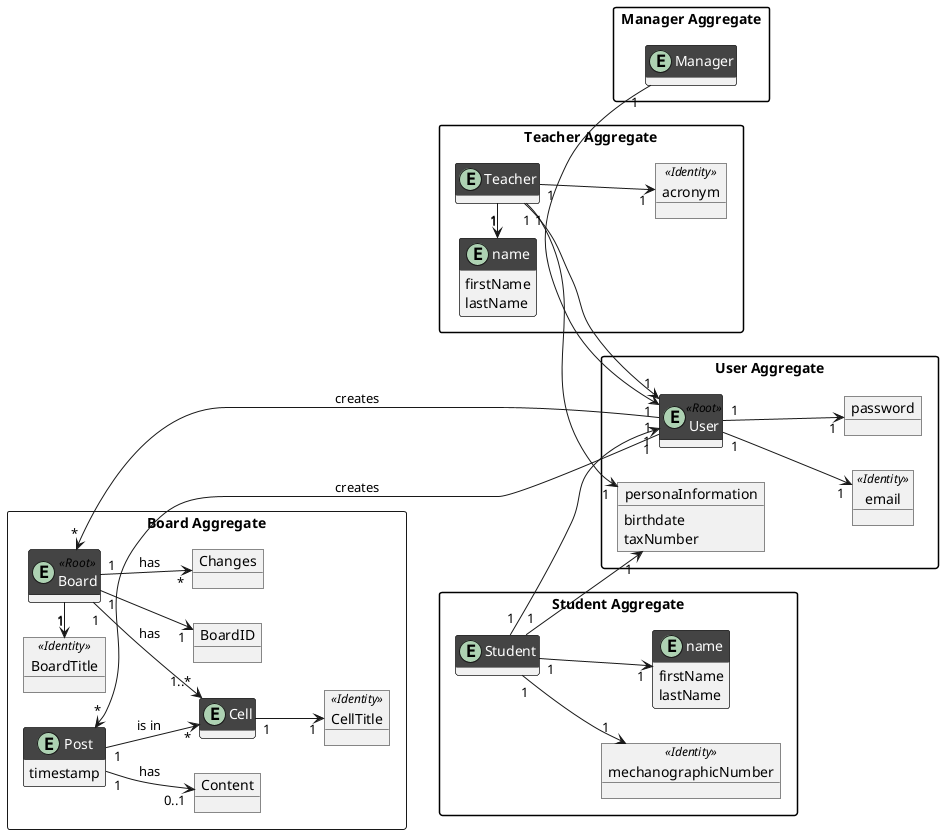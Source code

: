 @startuml
hide methods
left to right direction
skinparam classAttributeIconSize 0
skinparam classFontColor automatic
skinparam classHeaderBackgroundColor #4
skinparam packageStyle rectangle


'//--//--//--//--//--/ User /--//--//--//--//--//--//

package "User Aggregate"{

    Entity User <<Root>> {
    }

    Object email <<Identity>> {
    }

    Object personaInformation {
        birthdate
        taxNumber
    }

    Object password{
    }

}

package "Teacher Aggregate" {

    Entity designationTeacher as "name"{
    firstName
    lastName
    }

    Entity Teacher {
    }

    Object acronym <<Identity>>{
    }

    Teacher "1" -l-> "1" designationTeacher
}

package "Student Aggregate"{

    Entity designationStudent as "name"{
    firstName
    lastName
    }

    Entity Student {
    }

    Object mechanographicNumber <<Identity>>{
    }
}

package "Manager Aggregate"{
    Entity Manager {
    }
}

'//--//--//--//--//--/ Board /--//--//--//--//--//--//
package "Board Aggregate" <<Rectangle>> {
    Entity Board <<Root>>{

    }

    Entity Post
    {
        timestamp
    }

    Object Content {

    }
    Entity Cell
    {
    }

    Object BoardID {
    }

    Object BoardTitle <<Identity>> {
    }

    Object CellTitle <<Identity>> {
    }

    Object Changes {
    }

}

'//--//--//--//--//--/ User /--//--//--//--//--//--//

    User "1" <-- "1" Teacher
    User "1" <-l- "1" Student
    User "1" <-r- "1" Manager
    User "1" --> "1" password
    Teacher "1" --> "1"acronym
    Student "1" --> "1" mechanographicNumber
    User "1"-->"1" email

    Student "1" --> "1" designationStudent
    Teacher "1" --> "1" personaInformation
    Student "1" --> "1" personaInformation

'//--//--//--//--//--/ Board /--//--//--//--//--//--//

    User "1" -u----> "*" Board : creates
    User "1" --> "*" Post : creates
    Post "1" --> "0..1" Content : has
    Board "1" --> "1..*" Cell : has
    Board "1" --> "1" BoardID
    Board "1" -l-> "1" BoardTitle
    Post "1" --> "*" Cell : is in
    Cell "1" --> "1" CellTitle
    Board "1" --> "*" Changes : has

@enduml